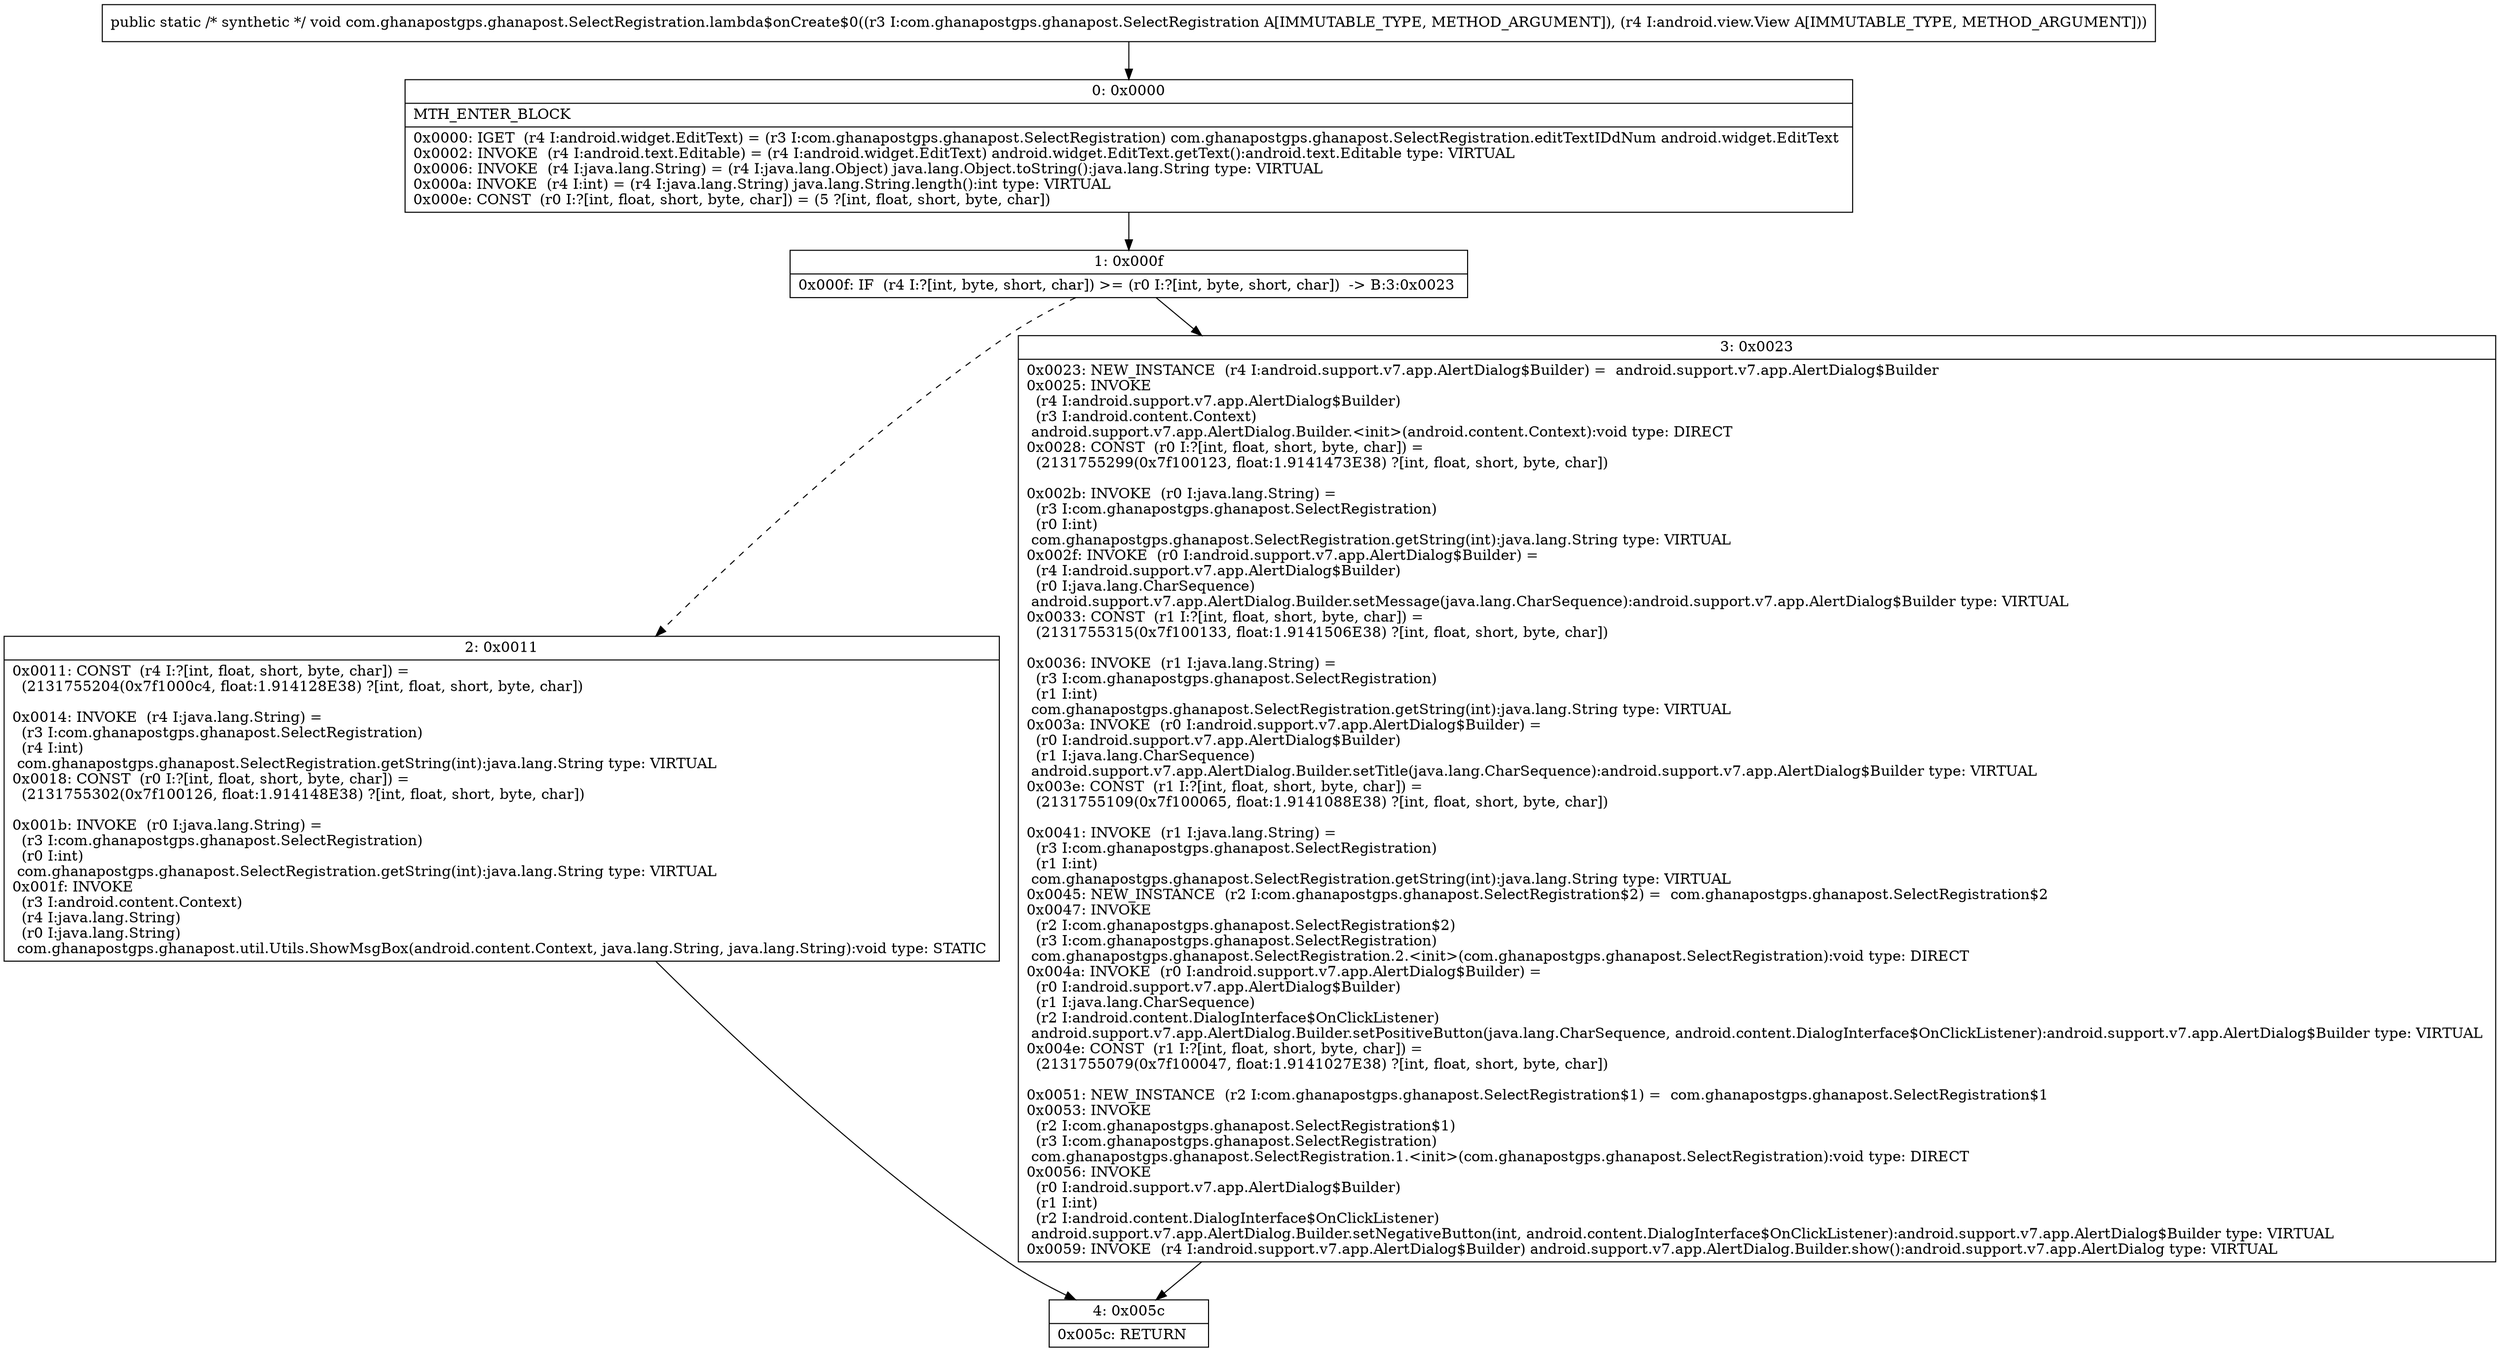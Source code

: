 digraph "CFG forcom.ghanapostgps.ghanapost.SelectRegistration.lambda$onCreate$0(Lcom\/ghanapostgps\/ghanapost\/SelectRegistration;Landroid\/view\/View;)V" {
Node_0 [shape=record,label="{0\:\ 0x0000|MTH_ENTER_BLOCK\l|0x0000: IGET  (r4 I:android.widget.EditText) = (r3 I:com.ghanapostgps.ghanapost.SelectRegistration) com.ghanapostgps.ghanapost.SelectRegistration.editTextIDdNum android.widget.EditText \l0x0002: INVOKE  (r4 I:android.text.Editable) = (r4 I:android.widget.EditText) android.widget.EditText.getText():android.text.Editable type: VIRTUAL \l0x0006: INVOKE  (r4 I:java.lang.String) = (r4 I:java.lang.Object) java.lang.Object.toString():java.lang.String type: VIRTUAL \l0x000a: INVOKE  (r4 I:int) = (r4 I:java.lang.String) java.lang.String.length():int type: VIRTUAL \l0x000e: CONST  (r0 I:?[int, float, short, byte, char]) = (5 ?[int, float, short, byte, char]) \l}"];
Node_1 [shape=record,label="{1\:\ 0x000f|0x000f: IF  (r4 I:?[int, byte, short, char]) \>= (r0 I:?[int, byte, short, char])  \-\> B:3:0x0023 \l}"];
Node_2 [shape=record,label="{2\:\ 0x0011|0x0011: CONST  (r4 I:?[int, float, short, byte, char]) = \l  (2131755204(0x7f1000c4, float:1.914128E38) ?[int, float, short, byte, char])\l \l0x0014: INVOKE  (r4 I:java.lang.String) = \l  (r3 I:com.ghanapostgps.ghanapost.SelectRegistration)\l  (r4 I:int)\l com.ghanapostgps.ghanapost.SelectRegistration.getString(int):java.lang.String type: VIRTUAL \l0x0018: CONST  (r0 I:?[int, float, short, byte, char]) = \l  (2131755302(0x7f100126, float:1.914148E38) ?[int, float, short, byte, char])\l \l0x001b: INVOKE  (r0 I:java.lang.String) = \l  (r3 I:com.ghanapostgps.ghanapost.SelectRegistration)\l  (r0 I:int)\l com.ghanapostgps.ghanapost.SelectRegistration.getString(int):java.lang.String type: VIRTUAL \l0x001f: INVOKE  \l  (r3 I:android.content.Context)\l  (r4 I:java.lang.String)\l  (r0 I:java.lang.String)\l com.ghanapostgps.ghanapost.util.Utils.ShowMsgBox(android.content.Context, java.lang.String, java.lang.String):void type: STATIC \l}"];
Node_3 [shape=record,label="{3\:\ 0x0023|0x0023: NEW_INSTANCE  (r4 I:android.support.v7.app.AlertDialog$Builder) =  android.support.v7.app.AlertDialog$Builder \l0x0025: INVOKE  \l  (r4 I:android.support.v7.app.AlertDialog$Builder)\l  (r3 I:android.content.Context)\l android.support.v7.app.AlertDialog.Builder.\<init\>(android.content.Context):void type: DIRECT \l0x0028: CONST  (r0 I:?[int, float, short, byte, char]) = \l  (2131755299(0x7f100123, float:1.9141473E38) ?[int, float, short, byte, char])\l \l0x002b: INVOKE  (r0 I:java.lang.String) = \l  (r3 I:com.ghanapostgps.ghanapost.SelectRegistration)\l  (r0 I:int)\l com.ghanapostgps.ghanapost.SelectRegistration.getString(int):java.lang.String type: VIRTUAL \l0x002f: INVOKE  (r0 I:android.support.v7.app.AlertDialog$Builder) = \l  (r4 I:android.support.v7.app.AlertDialog$Builder)\l  (r0 I:java.lang.CharSequence)\l android.support.v7.app.AlertDialog.Builder.setMessage(java.lang.CharSequence):android.support.v7.app.AlertDialog$Builder type: VIRTUAL \l0x0033: CONST  (r1 I:?[int, float, short, byte, char]) = \l  (2131755315(0x7f100133, float:1.9141506E38) ?[int, float, short, byte, char])\l \l0x0036: INVOKE  (r1 I:java.lang.String) = \l  (r3 I:com.ghanapostgps.ghanapost.SelectRegistration)\l  (r1 I:int)\l com.ghanapostgps.ghanapost.SelectRegistration.getString(int):java.lang.String type: VIRTUAL \l0x003a: INVOKE  (r0 I:android.support.v7.app.AlertDialog$Builder) = \l  (r0 I:android.support.v7.app.AlertDialog$Builder)\l  (r1 I:java.lang.CharSequence)\l android.support.v7.app.AlertDialog.Builder.setTitle(java.lang.CharSequence):android.support.v7.app.AlertDialog$Builder type: VIRTUAL \l0x003e: CONST  (r1 I:?[int, float, short, byte, char]) = \l  (2131755109(0x7f100065, float:1.9141088E38) ?[int, float, short, byte, char])\l \l0x0041: INVOKE  (r1 I:java.lang.String) = \l  (r3 I:com.ghanapostgps.ghanapost.SelectRegistration)\l  (r1 I:int)\l com.ghanapostgps.ghanapost.SelectRegistration.getString(int):java.lang.String type: VIRTUAL \l0x0045: NEW_INSTANCE  (r2 I:com.ghanapostgps.ghanapost.SelectRegistration$2) =  com.ghanapostgps.ghanapost.SelectRegistration$2 \l0x0047: INVOKE  \l  (r2 I:com.ghanapostgps.ghanapost.SelectRegistration$2)\l  (r3 I:com.ghanapostgps.ghanapost.SelectRegistration)\l com.ghanapostgps.ghanapost.SelectRegistration.2.\<init\>(com.ghanapostgps.ghanapost.SelectRegistration):void type: DIRECT \l0x004a: INVOKE  (r0 I:android.support.v7.app.AlertDialog$Builder) = \l  (r0 I:android.support.v7.app.AlertDialog$Builder)\l  (r1 I:java.lang.CharSequence)\l  (r2 I:android.content.DialogInterface$OnClickListener)\l android.support.v7.app.AlertDialog.Builder.setPositiveButton(java.lang.CharSequence, android.content.DialogInterface$OnClickListener):android.support.v7.app.AlertDialog$Builder type: VIRTUAL \l0x004e: CONST  (r1 I:?[int, float, short, byte, char]) = \l  (2131755079(0x7f100047, float:1.9141027E38) ?[int, float, short, byte, char])\l \l0x0051: NEW_INSTANCE  (r2 I:com.ghanapostgps.ghanapost.SelectRegistration$1) =  com.ghanapostgps.ghanapost.SelectRegistration$1 \l0x0053: INVOKE  \l  (r2 I:com.ghanapostgps.ghanapost.SelectRegistration$1)\l  (r3 I:com.ghanapostgps.ghanapost.SelectRegistration)\l com.ghanapostgps.ghanapost.SelectRegistration.1.\<init\>(com.ghanapostgps.ghanapost.SelectRegistration):void type: DIRECT \l0x0056: INVOKE  \l  (r0 I:android.support.v7.app.AlertDialog$Builder)\l  (r1 I:int)\l  (r2 I:android.content.DialogInterface$OnClickListener)\l android.support.v7.app.AlertDialog.Builder.setNegativeButton(int, android.content.DialogInterface$OnClickListener):android.support.v7.app.AlertDialog$Builder type: VIRTUAL \l0x0059: INVOKE  (r4 I:android.support.v7.app.AlertDialog$Builder) android.support.v7.app.AlertDialog.Builder.show():android.support.v7.app.AlertDialog type: VIRTUAL \l}"];
Node_4 [shape=record,label="{4\:\ 0x005c|0x005c: RETURN   \l}"];
MethodNode[shape=record,label="{public static \/* synthetic *\/ void com.ghanapostgps.ghanapost.SelectRegistration.lambda$onCreate$0((r3 I:com.ghanapostgps.ghanapost.SelectRegistration A[IMMUTABLE_TYPE, METHOD_ARGUMENT]), (r4 I:android.view.View A[IMMUTABLE_TYPE, METHOD_ARGUMENT])) }"];
MethodNode -> Node_0;
Node_0 -> Node_1;
Node_1 -> Node_2[style=dashed];
Node_1 -> Node_3;
Node_2 -> Node_4;
Node_3 -> Node_4;
}

